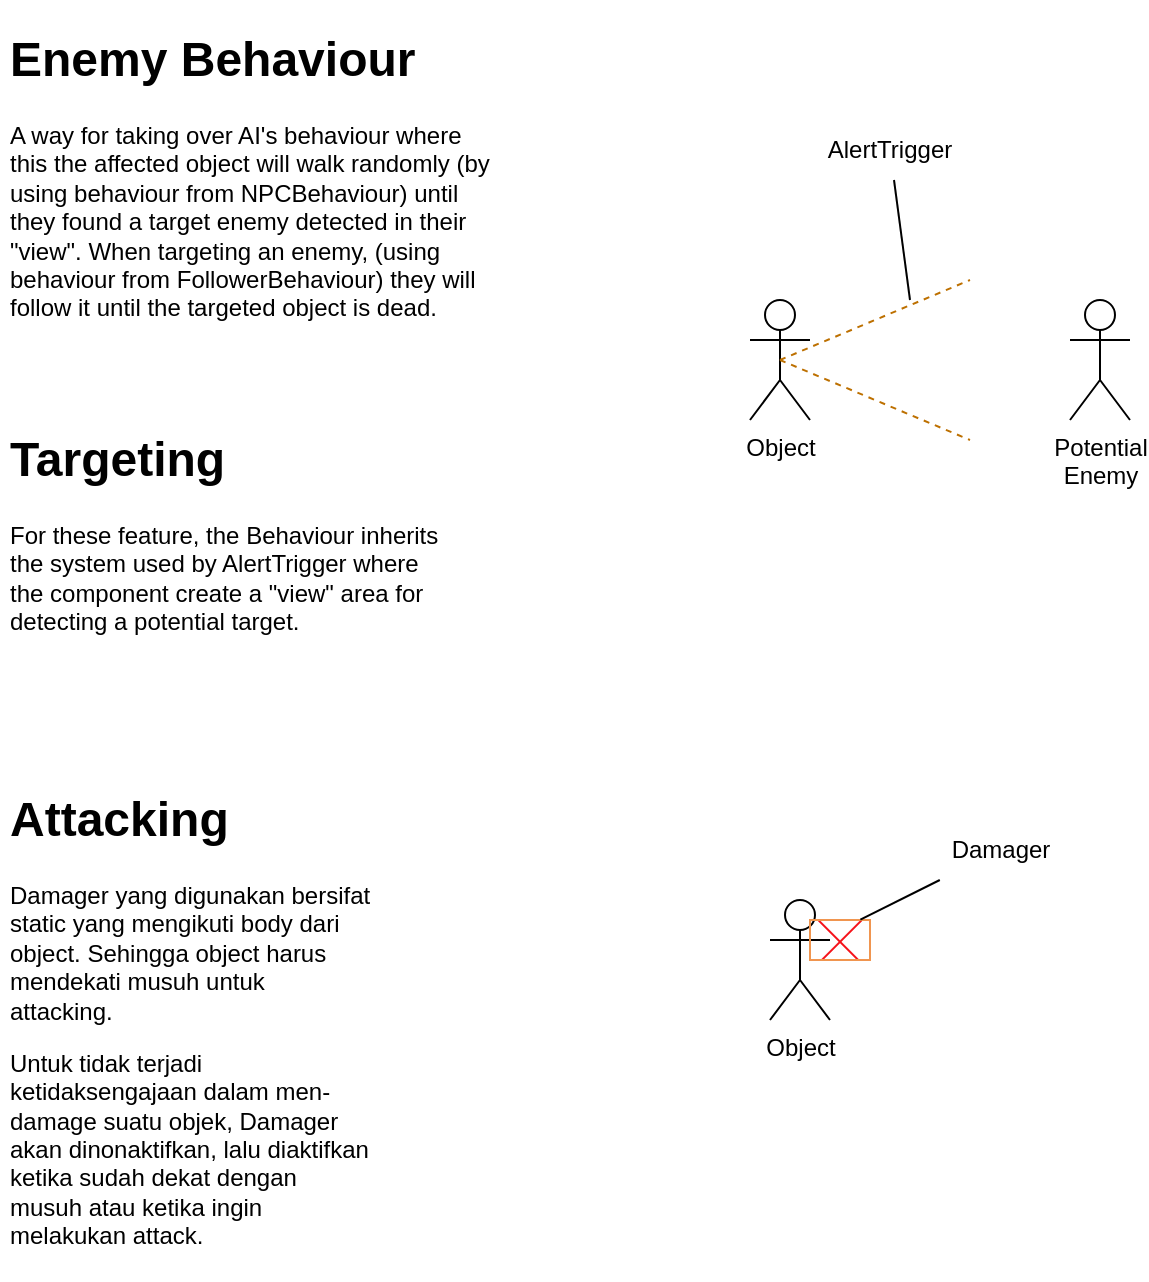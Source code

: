 <mxfile>
    <diagram id="A1zk9c91c2QBh2zsRDUB" name="Page-1">
        <mxGraphModel dx="1139" dy="747" grid="1" gridSize="10" guides="1" tooltips="1" connect="1" arrows="1" fold="1" page="1" pageScale="1" pageWidth="850" pageHeight="1100" math="0" shadow="0">
            <root>
                <mxCell id="0"/>
                <mxCell id="1" parent="0"/>
                <mxCell id="2" value="&lt;h1&gt;Enemy Behaviour&lt;/h1&gt;&lt;p&gt;A way for taking over AI's behaviour where this the affected object will walk randomly (by using behaviour from NPCBehaviour) until they found a target enemy detected in their &quot;view&quot;. When targeting an enemy, (using behaviour from FollowerBehaviour) they will follow it until the targeted object is dead.&lt;/p&gt;" style="text;html=1;strokeColor=none;fillColor=none;spacing=5;spacingTop=-20;whiteSpace=wrap;overflow=hidden;rounded=0;" parent="1" vertex="1">
                    <mxGeometry x="50" y="80" width="250" height="180" as="geometry"/>
                </mxCell>
                <mxCell id="3" value="&lt;h1&gt;Targeting&lt;/h1&gt;&lt;p&gt;For these feature, the Behaviour inherits the system used by AlertTrigger where the component create a &quot;view&quot; area for detecting a potential target.&lt;/p&gt;" style="text;html=1;strokeColor=none;fillColor=none;spacing=5;spacingTop=-20;whiteSpace=wrap;overflow=hidden;rounded=0;" parent="1" vertex="1">
                    <mxGeometry x="50" y="280" width="230" height="140" as="geometry"/>
                </mxCell>
                <mxCell id="5" value="&lt;h1&gt;Attacking&lt;/h1&gt;&lt;p&gt;Damager yang digunakan bersifat static yang mengikuti body dari object. Sehingga object harus mendekati musuh untuk attacking.&lt;/p&gt;&lt;p&gt;Untuk tidak terjadi ketidaksengajaan dalam men-damage suatu objek, Damager akan dinonaktifkan, lalu diaktifkan ketika sudah dekat dengan musuh atau ketika ingin melakukan attack.&lt;/p&gt;" style="text;html=1;strokeColor=none;fillColor=none;spacing=5;spacingTop=-20;whiteSpace=wrap;overflow=hidden;rounded=0;" parent="1" vertex="1">
                    <mxGeometry x="50" y="460" width="190" height="250" as="geometry"/>
                </mxCell>
                <mxCell id="6" value="Object" style="shape=umlActor;verticalLabelPosition=bottom;verticalAlign=top;html=1;outlineConnect=0;" parent="1" vertex="1">
                    <mxGeometry x="425" y="220" width="30" height="60" as="geometry"/>
                </mxCell>
                <mxCell id="7" value="" style="endArrow=none;html=1;exitX=0.5;exitY=0.5;exitDx=0;exitDy=0;exitPerimeter=0;fillColor=#f0a30a;strokeColor=#BD7000;dashed=1;" parent="1" source="6" edge="1">
                    <mxGeometry width="50" height="50" relative="1" as="geometry">
                        <mxPoint x="415" y="290" as="sourcePoint"/>
                        <mxPoint x="535" y="210" as="targetPoint"/>
                    </mxGeometry>
                </mxCell>
                <mxCell id="8" value="" style="endArrow=none;html=1;exitX=0.5;exitY=0.5;exitDx=0;exitDy=0;exitPerimeter=0;fillColor=#f0a30a;strokeColor=#BD7000;dashed=1;" parent="1" source="6" edge="1">
                    <mxGeometry width="50" height="50" relative="1" as="geometry">
                        <mxPoint x="450.0" y="280" as="sourcePoint"/>
                        <mxPoint x="535" y="290" as="targetPoint"/>
                    </mxGeometry>
                </mxCell>
                <mxCell id="9" value="Potential&lt;br&gt;Enemy" style="shape=umlActor;verticalLabelPosition=bottom;verticalAlign=top;html=1;outlineConnect=0;" parent="1" vertex="1">
                    <mxGeometry x="585" y="220" width="30" height="60" as="geometry"/>
                </mxCell>
                <mxCell id="10" value="AlertTrigger" style="text;html=1;strokeColor=none;fillColor=none;align=center;verticalAlign=middle;whiteSpace=wrap;rounded=0;" parent="1" vertex="1">
                    <mxGeometry x="465" y="130" width="60" height="30" as="geometry"/>
                </mxCell>
                <mxCell id="11" value="" style="endArrow=none;html=1;" parent="1" target="10" edge="1">
                    <mxGeometry width="50" height="50" relative="1" as="geometry">
                        <mxPoint x="505" y="220" as="sourcePoint"/>
                        <mxPoint x="405" y="340" as="targetPoint"/>
                    </mxGeometry>
                </mxCell>
                <mxCell id="12" value="Object" style="shape=umlActor;verticalLabelPosition=bottom;verticalAlign=top;html=1;outlineConnect=0;" parent="1" vertex="1">
                    <mxGeometry x="435" y="520" width="30" height="60" as="geometry"/>
                </mxCell>
                <mxCell id="13" value="" style="rounded=0;whiteSpace=wrap;html=1;fillStyle=cross-hatch;fillColor=#F51119;strokeColor=#F0954F;" parent="1" vertex="1">
                    <mxGeometry x="455" y="530" width="30" height="20" as="geometry"/>
                </mxCell>
                <mxCell id="14" value="Damager" style="text;html=1;align=center;verticalAlign=middle;resizable=0;points=[];autosize=1;strokeColor=none;fillColor=none;" parent="1" vertex="1">
                    <mxGeometry x="515" y="480" width="70" height="30" as="geometry"/>
                </mxCell>
                <mxCell id="15" value="" style="endArrow=none;html=1;exitX=0.84;exitY=-0.011;exitDx=0;exitDy=0;exitPerimeter=0;" parent="1" source="13" target="14" edge="1">
                    <mxGeometry width="50" height="50" relative="1" as="geometry">
                        <mxPoint x="460" y="540" as="sourcePoint"/>
                        <mxPoint x="510" y="490" as="targetPoint"/>
                    </mxGeometry>
                </mxCell>
            </root>
        </mxGraphModel>
    </diagram>
</mxfile>